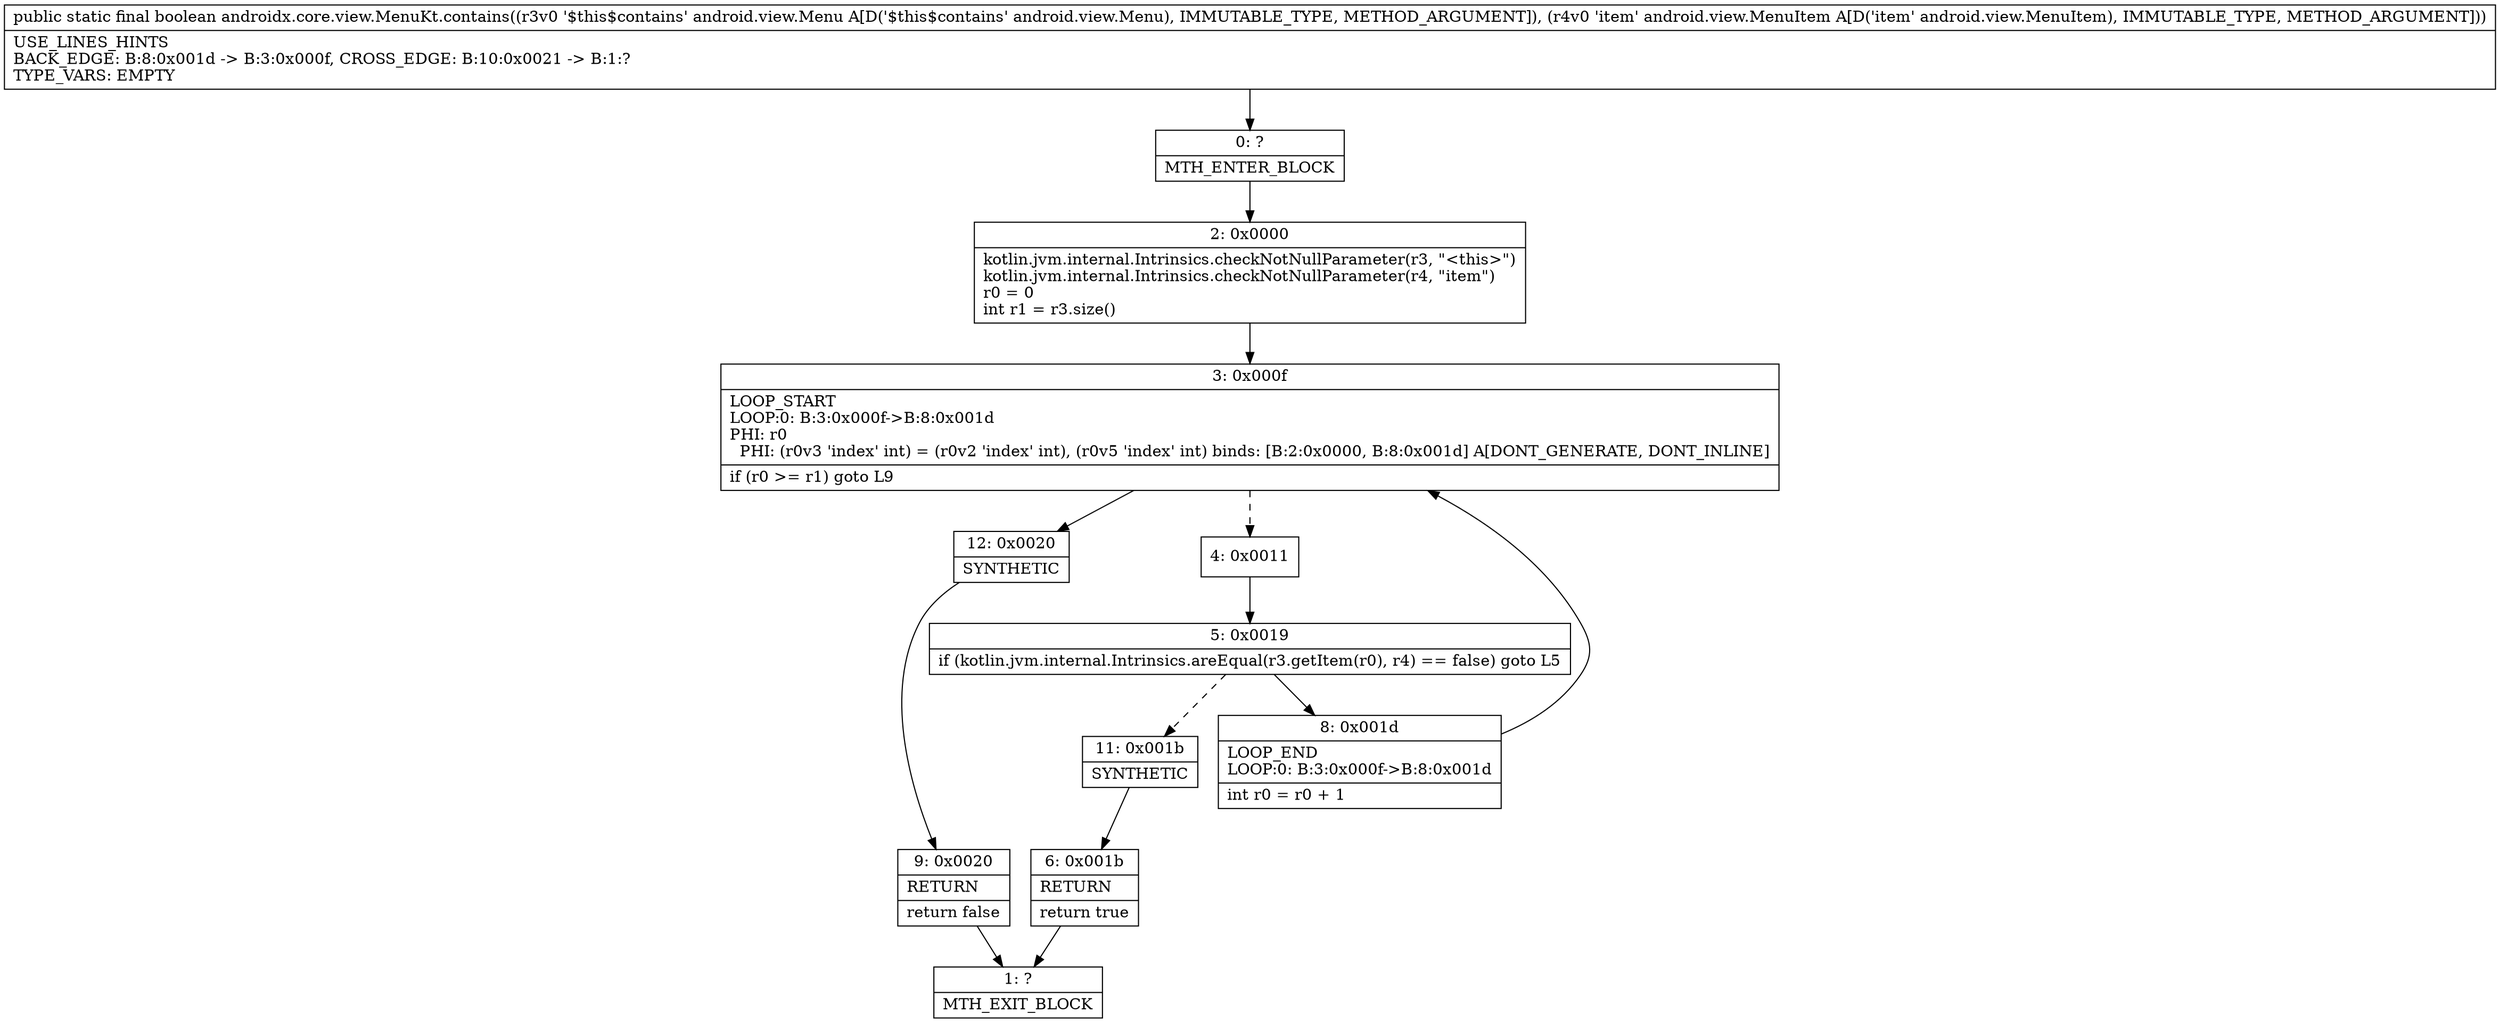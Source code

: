 digraph "CFG forandroidx.core.view.MenuKt.contains(Landroid\/view\/Menu;Landroid\/view\/MenuItem;)Z" {
Node_0 [shape=record,label="{0\:\ ?|MTH_ENTER_BLOCK\l}"];
Node_2 [shape=record,label="{2\:\ 0x0000|kotlin.jvm.internal.Intrinsics.checkNotNullParameter(r3, \"\<this\>\")\lkotlin.jvm.internal.Intrinsics.checkNotNullParameter(r4, \"item\")\lr0 = 0\lint r1 = r3.size()\l}"];
Node_3 [shape=record,label="{3\:\ 0x000f|LOOP_START\lLOOP:0: B:3:0x000f\-\>B:8:0x001d\lPHI: r0 \l  PHI: (r0v3 'index' int) = (r0v2 'index' int), (r0v5 'index' int) binds: [B:2:0x0000, B:8:0x001d] A[DONT_GENERATE, DONT_INLINE]\l|if (r0 \>= r1) goto L9\l}"];
Node_4 [shape=record,label="{4\:\ 0x0011}"];
Node_5 [shape=record,label="{5\:\ 0x0019|if (kotlin.jvm.internal.Intrinsics.areEqual(r3.getItem(r0), r4) == false) goto L5\l}"];
Node_8 [shape=record,label="{8\:\ 0x001d|LOOP_END\lLOOP:0: B:3:0x000f\-\>B:8:0x001d\l|int r0 = r0 + 1\l}"];
Node_11 [shape=record,label="{11\:\ 0x001b|SYNTHETIC\l}"];
Node_6 [shape=record,label="{6\:\ 0x001b|RETURN\l|return true\l}"];
Node_1 [shape=record,label="{1\:\ ?|MTH_EXIT_BLOCK\l}"];
Node_12 [shape=record,label="{12\:\ 0x0020|SYNTHETIC\l}"];
Node_9 [shape=record,label="{9\:\ 0x0020|RETURN\l|return false\l}"];
MethodNode[shape=record,label="{public static final boolean androidx.core.view.MenuKt.contains((r3v0 '$this$contains' android.view.Menu A[D('$this$contains' android.view.Menu), IMMUTABLE_TYPE, METHOD_ARGUMENT]), (r4v0 'item' android.view.MenuItem A[D('item' android.view.MenuItem), IMMUTABLE_TYPE, METHOD_ARGUMENT]))  | USE_LINES_HINTS\lBACK_EDGE: B:8:0x001d \-\> B:3:0x000f, CROSS_EDGE: B:10:0x0021 \-\> B:1:?\lTYPE_VARS: EMPTY\l}"];
MethodNode -> Node_0;Node_0 -> Node_2;
Node_2 -> Node_3;
Node_3 -> Node_4[style=dashed];
Node_3 -> Node_12;
Node_4 -> Node_5;
Node_5 -> Node_8;
Node_5 -> Node_11[style=dashed];
Node_8 -> Node_3;
Node_11 -> Node_6;
Node_6 -> Node_1;
Node_12 -> Node_9;
Node_9 -> Node_1;
}

